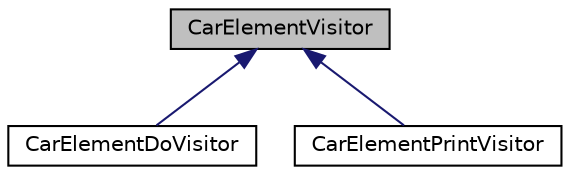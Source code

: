 digraph "CarElementVisitor"
{
  edge [fontname="Helvetica",fontsize="10",labelfontname="Helvetica",labelfontsize="10"];
  node [fontname="Helvetica",fontsize="10",shape=record];
  Node1 [label="CarElementVisitor",height=0.2,width=0.4,color="black", fillcolor="grey75", style="filled", fontcolor="black"];
  Node1 -> Node2 [dir="back",color="midnightblue",fontsize="10",style="solid",fontname="Helvetica"];
  Node2 [label="CarElementDoVisitor",height=0.2,width=0.4,color="black", fillcolor="white", style="filled",URL="$classCarElementDoVisitor.html"];
  Node1 -> Node3 [dir="back",color="midnightblue",fontsize="10",style="solid",fontname="Helvetica"];
  Node3 [label="CarElementPrintVisitor",height=0.2,width=0.4,color="black", fillcolor="white", style="filled",URL="$classCarElementPrintVisitor.html"];
}
